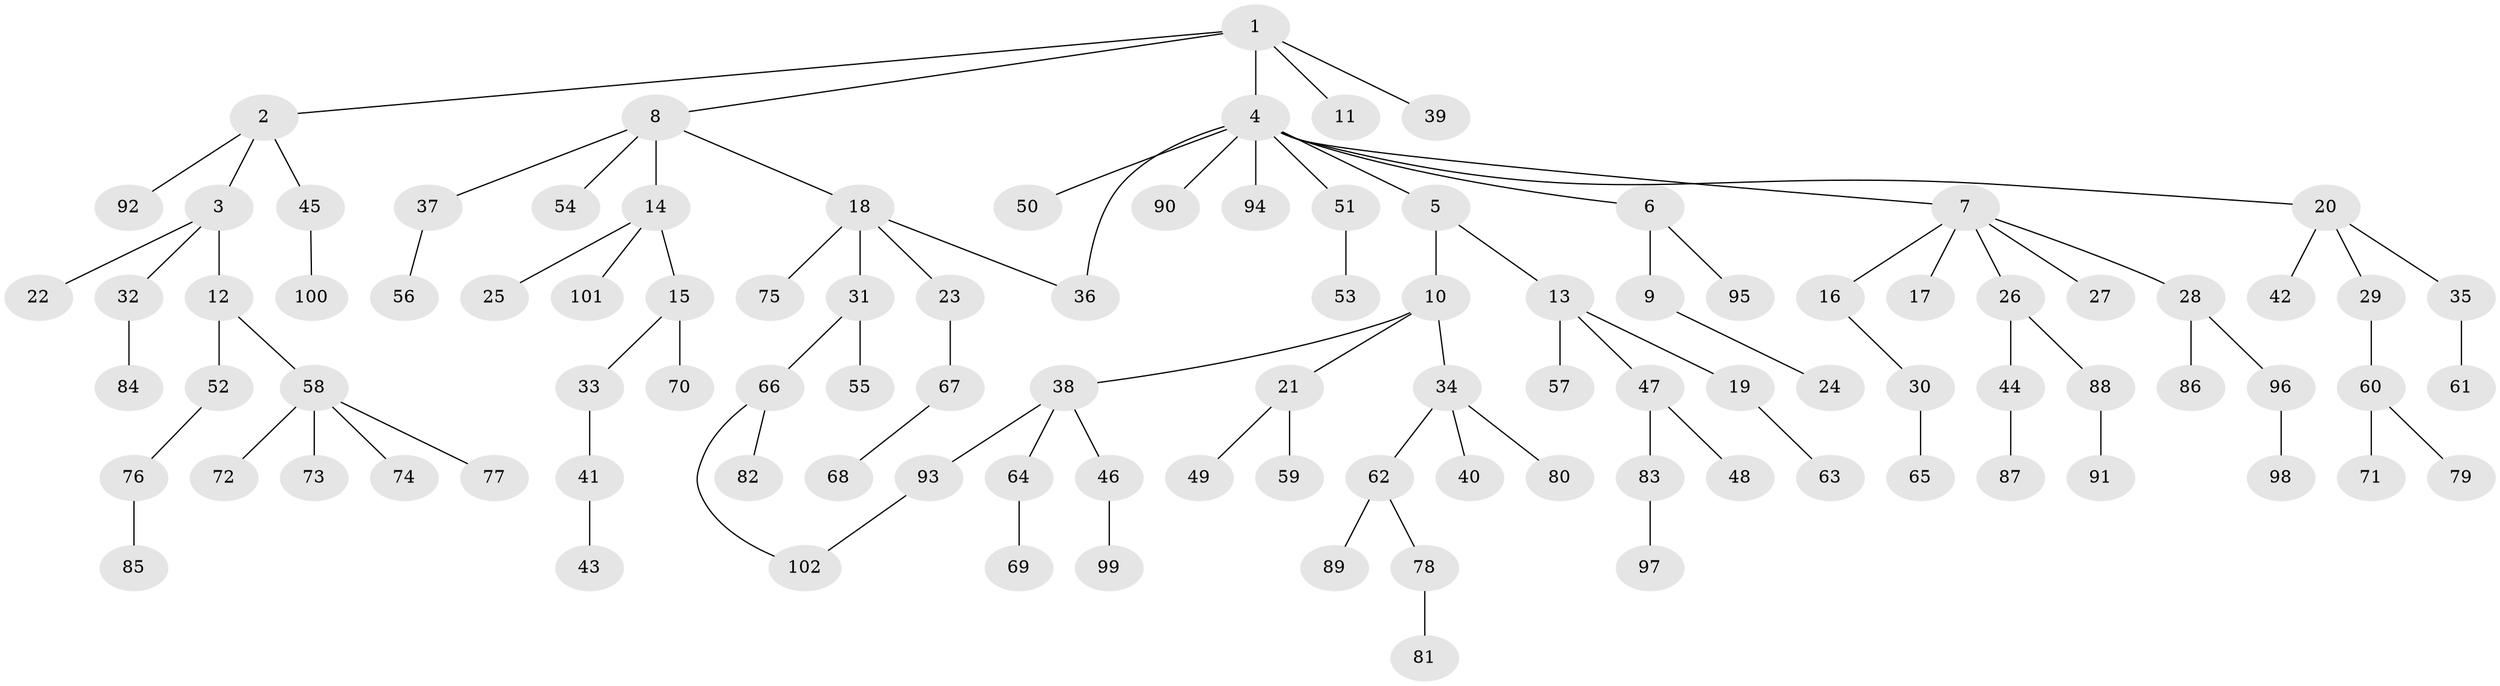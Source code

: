 // Generated by graph-tools (version 1.1) at 2025/34/03/09/25 02:34:04]
// undirected, 102 vertices, 103 edges
graph export_dot {
graph [start="1"]
  node [color=gray90,style=filled];
  1;
  2;
  3;
  4;
  5;
  6;
  7;
  8;
  9;
  10;
  11;
  12;
  13;
  14;
  15;
  16;
  17;
  18;
  19;
  20;
  21;
  22;
  23;
  24;
  25;
  26;
  27;
  28;
  29;
  30;
  31;
  32;
  33;
  34;
  35;
  36;
  37;
  38;
  39;
  40;
  41;
  42;
  43;
  44;
  45;
  46;
  47;
  48;
  49;
  50;
  51;
  52;
  53;
  54;
  55;
  56;
  57;
  58;
  59;
  60;
  61;
  62;
  63;
  64;
  65;
  66;
  67;
  68;
  69;
  70;
  71;
  72;
  73;
  74;
  75;
  76;
  77;
  78;
  79;
  80;
  81;
  82;
  83;
  84;
  85;
  86;
  87;
  88;
  89;
  90;
  91;
  92;
  93;
  94;
  95;
  96;
  97;
  98;
  99;
  100;
  101;
  102;
  1 -- 2;
  1 -- 4;
  1 -- 8;
  1 -- 11;
  1 -- 39;
  2 -- 3;
  2 -- 45;
  2 -- 92;
  3 -- 12;
  3 -- 22;
  3 -- 32;
  4 -- 5;
  4 -- 6;
  4 -- 7;
  4 -- 20;
  4 -- 36;
  4 -- 50;
  4 -- 51;
  4 -- 90;
  4 -- 94;
  5 -- 10;
  5 -- 13;
  6 -- 9;
  6 -- 95;
  7 -- 16;
  7 -- 17;
  7 -- 26;
  7 -- 27;
  7 -- 28;
  8 -- 14;
  8 -- 18;
  8 -- 37;
  8 -- 54;
  9 -- 24;
  10 -- 21;
  10 -- 34;
  10 -- 38;
  12 -- 52;
  12 -- 58;
  13 -- 19;
  13 -- 47;
  13 -- 57;
  14 -- 15;
  14 -- 25;
  14 -- 101;
  15 -- 33;
  15 -- 70;
  16 -- 30;
  18 -- 23;
  18 -- 31;
  18 -- 75;
  18 -- 36;
  19 -- 63;
  20 -- 29;
  20 -- 35;
  20 -- 42;
  21 -- 49;
  21 -- 59;
  23 -- 67;
  26 -- 44;
  26 -- 88;
  28 -- 86;
  28 -- 96;
  29 -- 60;
  30 -- 65;
  31 -- 55;
  31 -- 66;
  32 -- 84;
  33 -- 41;
  34 -- 40;
  34 -- 62;
  34 -- 80;
  35 -- 61;
  37 -- 56;
  38 -- 46;
  38 -- 64;
  38 -- 93;
  41 -- 43;
  44 -- 87;
  45 -- 100;
  46 -- 99;
  47 -- 48;
  47 -- 83;
  51 -- 53;
  52 -- 76;
  58 -- 72;
  58 -- 73;
  58 -- 74;
  58 -- 77;
  60 -- 71;
  60 -- 79;
  62 -- 78;
  62 -- 89;
  64 -- 69;
  66 -- 82;
  66 -- 102;
  67 -- 68;
  76 -- 85;
  78 -- 81;
  83 -- 97;
  88 -- 91;
  93 -- 102;
  96 -- 98;
}
